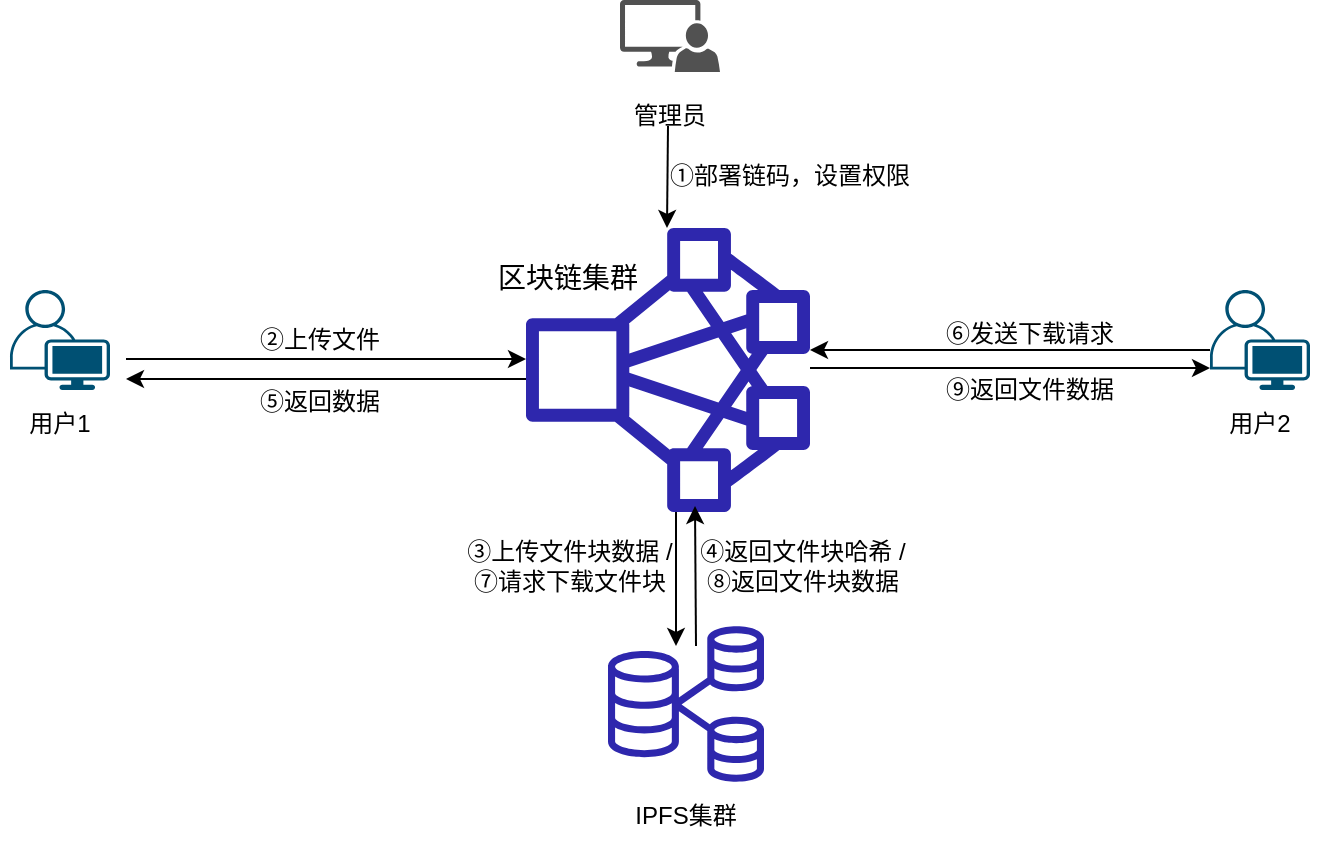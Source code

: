 <mxfile version="21.3.2" type="github">
  <diagram name="Page-1" id="FeugKCeigAZtgT3a6GA5">
    <mxGraphModel dx="1461" dy="775" grid="1" gridSize="10" guides="1" tooltips="1" connect="1" arrows="1" fold="1" page="1" pageScale="1" pageWidth="827" pageHeight="1169" math="0" shadow="0">
      <root>
        <mxCell id="0" />
        <mxCell id="1" parent="0" />
        <mxCell id="jlRU48WRJ79dh82zvwO2-1" value="" style="sketch=0;pointerEvents=1;shadow=0;dashed=0;html=1;strokeColor=none;labelPosition=center;verticalLabelPosition=bottom;verticalAlign=top;align=center;fillColor=#515151;shape=mxgraph.mscae.system_center.admin_console" vertex="1" parent="1">
          <mxGeometry x="420" y="137" width="50" height="36" as="geometry" />
        </mxCell>
        <mxCell id="jlRU48WRJ79dh82zvwO2-2" value="" style="points=[[0.35,0,0],[0.98,0.51,0],[1,0.71,0],[0.67,1,0],[0,0.795,0],[0,0.65,0]];verticalLabelPosition=bottom;sketch=0;html=1;verticalAlign=top;aspect=fixed;align=center;pointerEvents=1;shape=mxgraph.cisco19.user;fillColor=#005073;strokeColor=none;" vertex="1" parent="1">
          <mxGeometry x="115" y="282" width="50" height="50" as="geometry" />
        </mxCell>
        <mxCell id="jlRU48WRJ79dh82zvwO2-3" value="用户1" style="text;html=1;strokeColor=none;fillColor=none;align=center;verticalAlign=middle;whiteSpace=wrap;rounded=0;" vertex="1" parent="1">
          <mxGeometry x="110" y="335" width="60" height="27" as="geometry" />
        </mxCell>
        <mxCell id="jlRU48WRJ79dh82zvwO2-4" value="管理员" style="text;html=1;strokeColor=none;fillColor=none;align=center;verticalAlign=middle;whiteSpace=wrap;rounded=0;" vertex="1" parent="1">
          <mxGeometry x="415" y="180" width="60" height="30" as="geometry" />
        </mxCell>
        <mxCell id="jlRU48WRJ79dh82zvwO2-5" value="" style="sketch=0;outlineConnect=0;fontColor=#232F3E;gradientColor=none;fillColor=#2E27AD;strokeColor=none;dashed=0;verticalLabelPosition=bottom;verticalAlign=top;align=center;html=1;fontSize=12;fontStyle=0;aspect=fixed;pointerEvents=1;shape=mxgraph.aws4.rds_multi_az_db_cluster;" vertex="1" parent="1">
          <mxGeometry x="414" y="450" width="78" height="78" as="geometry" />
        </mxCell>
        <mxCell id="jlRU48WRJ79dh82zvwO2-6" value="IPFS集群" style="text;html=1;strokeColor=none;fillColor=none;align=center;verticalAlign=middle;whiteSpace=wrap;rounded=0;" vertex="1" parent="1">
          <mxGeometry x="423" y="530" width="60" height="30" as="geometry" />
        </mxCell>
        <mxCell id="jlRU48WRJ79dh82zvwO2-27" value="" style="sketch=0;outlineConnect=0;fontColor=#232F3E;gradientColor=none;fillColor=#2E27AD;strokeColor=none;dashed=0;verticalLabelPosition=bottom;verticalAlign=top;align=center;html=1;fontSize=12;fontStyle=0;aspect=fixed;pointerEvents=1;shape=mxgraph.aws4.cluster;" vertex="1" parent="1">
          <mxGeometry x="373" y="251" width="142" height="142" as="geometry" />
        </mxCell>
        <mxCell id="jlRU48WRJ79dh82zvwO2-28" value="" style="points=[[0.35,0,0],[0.98,0.51,0],[1,0.71,0],[0.67,1,0],[0,0.795,0],[0,0.65,0]];verticalLabelPosition=bottom;sketch=0;html=1;verticalAlign=top;aspect=fixed;align=center;pointerEvents=1;shape=mxgraph.cisco19.user;fillColor=#005073;strokeColor=none;" vertex="1" parent="1">
          <mxGeometry x="715" y="282" width="50" height="50" as="geometry" />
        </mxCell>
        <mxCell id="jlRU48WRJ79dh82zvwO2-29" value="用户2" style="text;html=1;strokeColor=none;fillColor=none;align=center;verticalAlign=middle;whiteSpace=wrap;rounded=0;" vertex="1" parent="1">
          <mxGeometry x="710" y="335" width="60" height="27" as="geometry" />
        </mxCell>
        <mxCell id="jlRU48WRJ79dh82zvwO2-35" value="①部署链码，设置权限" style="text;html=1;strokeColor=none;fillColor=none;align=center;verticalAlign=middle;whiteSpace=wrap;rounded=0;" vertex="1" parent="1">
          <mxGeometry x="430" y="210" width="150" height="30" as="geometry" />
        </mxCell>
        <mxCell id="jlRU48WRJ79dh82zvwO2-40" value="" style="endArrow=classic;html=1;rounded=0;" edge="1" parent="1">
          <mxGeometry width="50" height="50" relative="1" as="geometry">
            <mxPoint x="173" y="316.5" as="sourcePoint" />
            <mxPoint x="373" y="316.5" as="targetPoint" />
          </mxGeometry>
        </mxCell>
        <mxCell id="jlRU48WRJ79dh82zvwO2-41" value="" style="endArrow=classic;html=1;rounded=0;" edge="1" parent="1">
          <mxGeometry width="50" height="50" relative="1" as="geometry">
            <mxPoint x="373" y="326.5" as="sourcePoint" />
            <mxPoint x="173" y="326.5" as="targetPoint" />
          </mxGeometry>
        </mxCell>
        <mxCell id="jlRU48WRJ79dh82zvwO2-44" value="" style="endArrow=classic;html=1;rounded=0;" edge="1" parent="1">
          <mxGeometry width="50" height="50" relative="1" as="geometry">
            <mxPoint x="515" y="321" as="sourcePoint" />
            <mxPoint x="715" y="321" as="targetPoint" />
          </mxGeometry>
        </mxCell>
        <mxCell id="jlRU48WRJ79dh82zvwO2-45" value="" style="endArrow=classic;html=1;rounded=0;" edge="1" parent="1">
          <mxGeometry width="50" height="50" relative="1" as="geometry">
            <mxPoint x="715" y="312" as="sourcePoint" />
            <mxPoint x="515" y="312" as="targetPoint" />
          </mxGeometry>
        </mxCell>
        <mxCell id="jlRU48WRJ79dh82zvwO2-46" value="②上传文件" style="text;html=1;strokeColor=none;fillColor=none;align=center;verticalAlign=middle;whiteSpace=wrap;rounded=0;" vertex="1" parent="1">
          <mxGeometry x="230" y="292" width="80" height="30" as="geometry" />
        </mxCell>
        <mxCell id="jlRU48WRJ79dh82zvwO2-47" value="" style="endArrow=classic;html=1;rounded=0;" edge="1" parent="1">
          <mxGeometry width="50" height="50" relative="1" as="geometry">
            <mxPoint x="444" y="200" as="sourcePoint" />
            <mxPoint x="443.5" y="251" as="targetPoint" />
          </mxGeometry>
        </mxCell>
        <mxCell id="jlRU48WRJ79dh82zvwO2-48" value="" style="endArrow=classic;html=1;rounded=0;" edge="1" parent="1">
          <mxGeometry width="50" height="50" relative="1" as="geometry">
            <mxPoint x="448" y="393" as="sourcePoint" />
            <mxPoint x="448" y="460" as="targetPoint" />
          </mxGeometry>
        </mxCell>
        <mxCell id="jlRU48WRJ79dh82zvwO2-49" value="" style="endArrow=classic;html=1;rounded=0;" edge="1" parent="1">
          <mxGeometry width="50" height="50" relative="1" as="geometry">
            <mxPoint x="458" y="460" as="sourcePoint" />
            <mxPoint x="457.5" y="390" as="targetPoint" />
          </mxGeometry>
        </mxCell>
        <mxCell id="jlRU48WRJ79dh82zvwO2-50" value="③上传文件块数据 /&lt;br&gt;⑦请求下载文件块" style="text;html=1;strokeColor=none;fillColor=none;align=center;verticalAlign=middle;whiteSpace=wrap;rounded=0;" vertex="1" parent="1">
          <mxGeometry x="339.5" y="400" width="110" height="40" as="geometry" />
        </mxCell>
        <mxCell id="jlRU48WRJ79dh82zvwO2-51" value="④返回文件块哈希 /&lt;br&gt;⑧返回文件块数据" style="text;html=1;strokeColor=none;fillColor=none;align=center;verticalAlign=middle;whiteSpace=wrap;rounded=0;" vertex="1" parent="1">
          <mxGeometry x="456" y="400" width="110.5" height="40" as="geometry" />
        </mxCell>
        <mxCell id="jlRU48WRJ79dh82zvwO2-52" value="&lt;font style=&quot;font-size: 14px;&quot;&gt;区块链集群&lt;/font&gt;" style="text;html=1;strokeColor=none;fillColor=none;align=center;verticalAlign=middle;whiteSpace=wrap;rounded=0;" vertex="1" parent="1">
          <mxGeometry x="350" y="260" width="88" height="32" as="geometry" />
        </mxCell>
        <mxCell id="jlRU48WRJ79dh82zvwO2-53" value="⑤返回数据" style="text;html=1;strokeColor=none;fillColor=none;align=center;verticalAlign=middle;whiteSpace=wrap;rounded=0;" vertex="1" parent="1">
          <mxGeometry x="230" y="323" width="80" height="30" as="geometry" />
        </mxCell>
        <mxCell id="jlRU48WRJ79dh82zvwO2-55" value="⑥发送下载请求" style="text;html=1;strokeColor=none;fillColor=none;align=center;verticalAlign=middle;whiteSpace=wrap;rounded=0;" vertex="1" parent="1">
          <mxGeometry x="569.5" y="289" width="110" height="30" as="geometry" />
        </mxCell>
        <mxCell id="jlRU48WRJ79dh82zvwO2-56" value="⑨返回文件数据" style="text;html=1;strokeColor=none;fillColor=none;align=center;verticalAlign=middle;whiteSpace=wrap;rounded=0;" vertex="1" parent="1">
          <mxGeometry x="580" y="317" width="90" height="30" as="geometry" />
        </mxCell>
      </root>
    </mxGraphModel>
  </diagram>
</mxfile>
